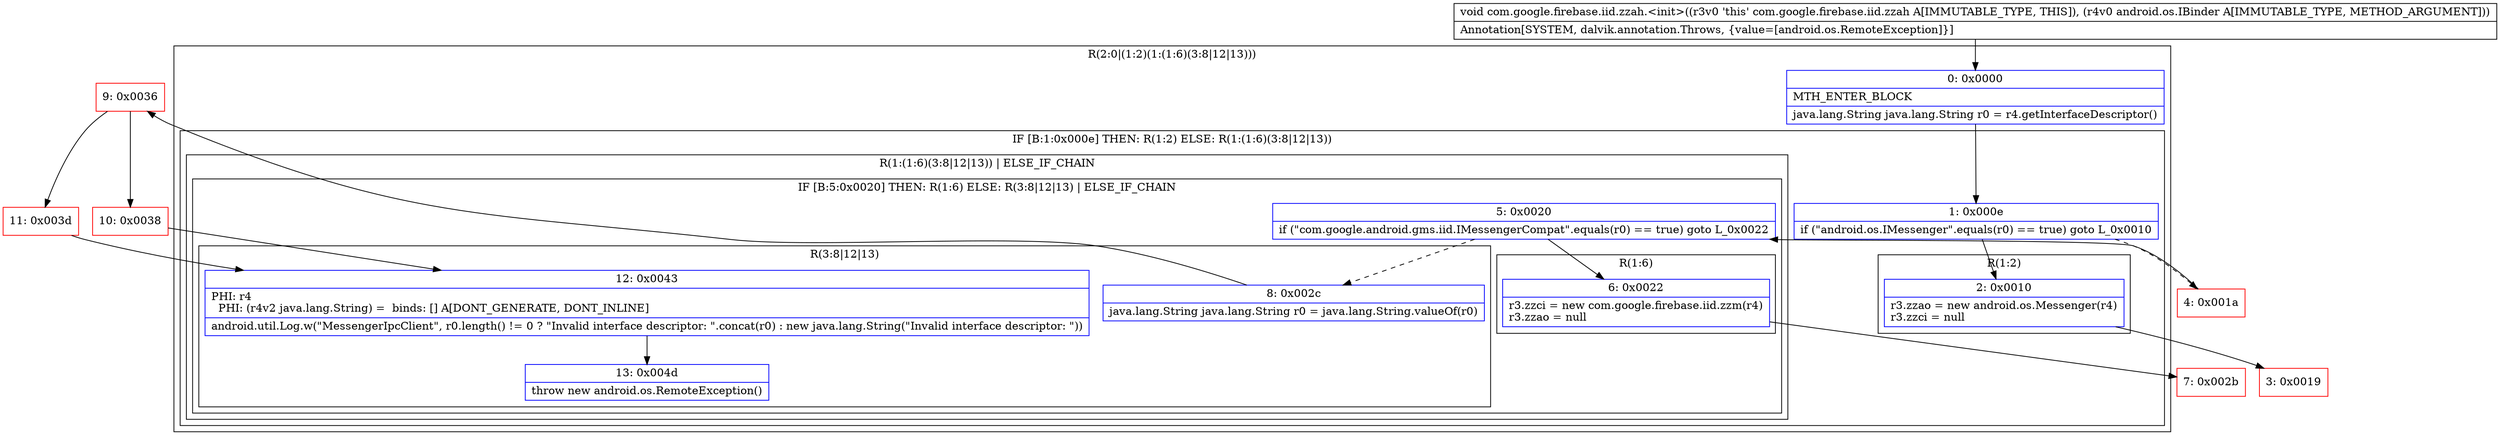 digraph "CFG forcom.google.firebase.iid.zzah.\<init\>(Landroid\/os\/IBinder;)V" {
subgraph cluster_Region_257055780 {
label = "R(2:0|(1:2)(1:(1:6)(3:8|12|13)))";
node [shape=record,color=blue];
Node_0 [shape=record,label="{0\:\ 0x0000|MTH_ENTER_BLOCK\l|java.lang.String java.lang.String r0 = r4.getInterfaceDescriptor()\l}"];
subgraph cluster_IfRegion_142964957 {
label = "IF [B:1:0x000e] THEN: R(1:2) ELSE: R(1:(1:6)(3:8|12|13))";
node [shape=record,color=blue];
Node_1 [shape=record,label="{1\:\ 0x000e|if (\"android.os.IMessenger\".equals(r0) == true) goto L_0x0010\l}"];
subgraph cluster_Region_746580612 {
label = "R(1:2)";
node [shape=record,color=blue];
Node_2 [shape=record,label="{2\:\ 0x0010|r3.zzao = new android.os.Messenger(r4)\lr3.zzci = null\l}"];
}
subgraph cluster_Region_1256520146 {
label = "R(1:(1:6)(3:8|12|13)) | ELSE_IF_CHAIN\l";
node [shape=record,color=blue];
subgraph cluster_IfRegion_257626920 {
label = "IF [B:5:0x0020] THEN: R(1:6) ELSE: R(3:8|12|13) | ELSE_IF_CHAIN\l";
node [shape=record,color=blue];
Node_5 [shape=record,label="{5\:\ 0x0020|if (\"com.google.android.gms.iid.IMessengerCompat\".equals(r0) == true) goto L_0x0022\l}"];
subgraph cluster_Region_1199952012 {
label = "R(1:6)";
node [shape=record,color=blue];
Node_6 [shape=record,label="{6\:\ 0x0022|r3.zzci = new com.google.firebase.iid.zzm(r4)\lr3.zzao = null\l}"];
}
subgraph cluster_Region_1160018738 {
label = "R(3:8|12|13)";
node [shape=record,color=blue];
Node_8 [shape=record,label="{8\:\ 0x002c|java.lang.String java.lang.String r0 = java.lang.String.valueOf(r0)\l}"];
Node_12 [shape=record,label="{12\:\ 0x0043|PHI: r4 \l  PHI: (r4v2 java.lang.String) =  binds: [] A[DONT_GENERATE, DONT_INLINE]\l|android.util.Log.w(\"MessengerIpcClient\", r0.length() != 0 ? \"Invalid interface descriptor: \".concat(r0) : new java.lang.String(\"Invalid interface descriptor: \"))\l}"];
Node_13 [shape=record,label="{13\:\ 0x004d|throw new android.os.RemoteException()\l}"];
}
}
}
}
}
Node_3 [shape=record,color=red,label="{3\:\ 0x0019}"];
Node_4 [shape=record,color=red,label="{4\:\ 0x001a}"];
Node_7 [shape=record,color=red,label="{7\:\ 0x002b}"];
Node_9 [shape=record,color=red,label="{9\:\ 0x0036}"];
Node_10 [shape=record,color=red,label="{10\:\ 0x0038}"];
Node_11 [shape=record,color=red,label="{11\:\ 0x003d}"];
MethodNode[shape=record,label="{void com.google.firebase.iid.zzah.\<init\>((r3v0 'this' com.google.firebase.iid.zzah A[IMMUTABLE_TYPE, THIS]), (r4v0 android.os.IBinder A[IMMUTABLE_TYPE, METHOD_ARGUMENT]))  | Annotation[SYSTEM, dalvik.annotation.Throws, \{value=[android.os.RemoteException]\}]\l}"];
MethodNode -> Node_0;
Node_0 -> Node_1;
Node_1 -> Node_2;
Node_1 -> Node_4[style=dashed];
Node_2 -> Node_3;
Node_5 -> Node_6;
Node_5 -> Node_8[style=dashed];
Node_6 -> Node_7;
Node_8 -> Node_9;
Node_12 -> Node_13;
Node_4 -> Node_5;
Node_9 -> Node_10;
Node_9 -> Node_11;
Node_10 -> Node_12;
Node_11 -> Node_12;
}

